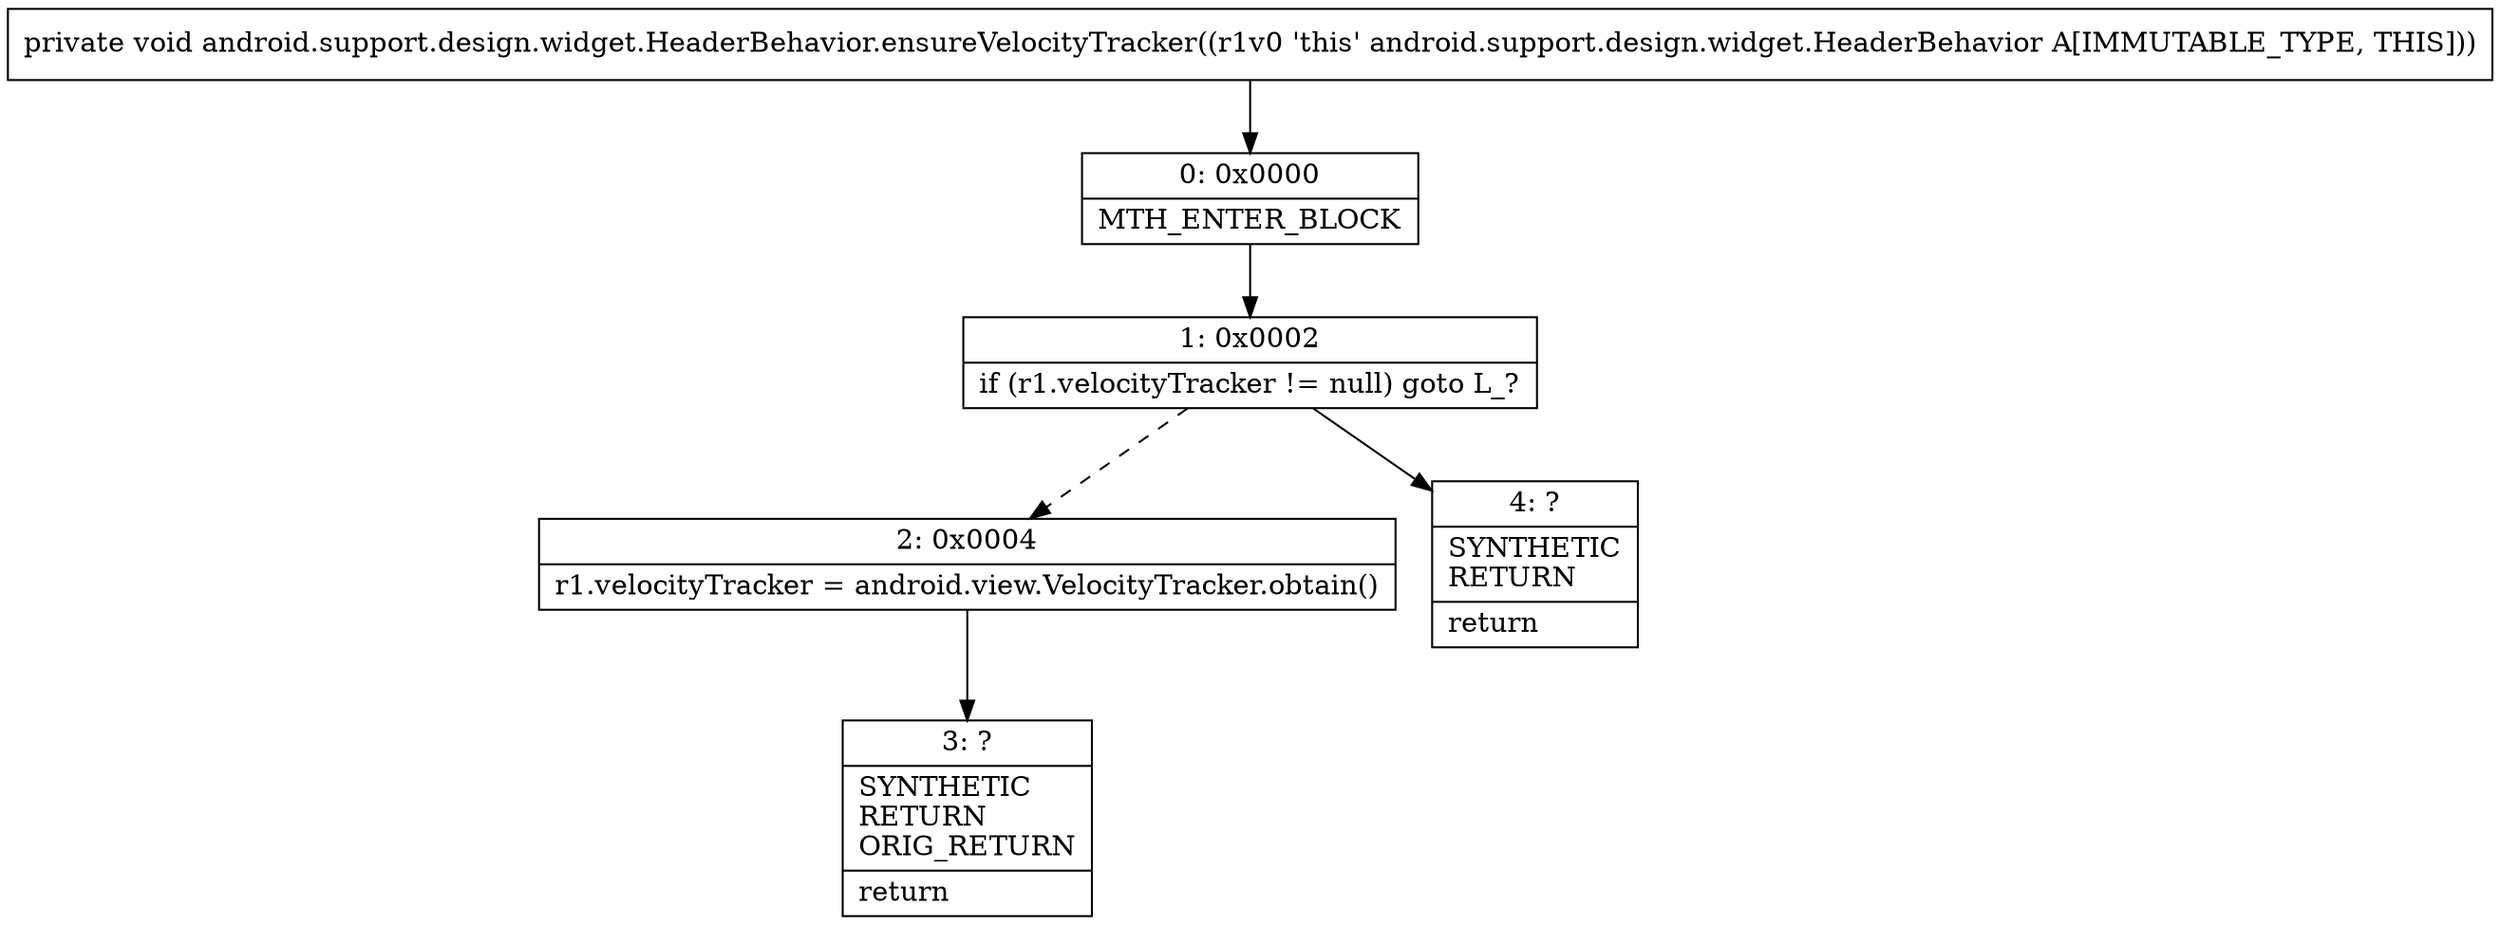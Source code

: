 digraph "CFG forandroid.support.design.widget.HeaderBehavior.ensureVelocityTracker()V" {
Node_0 [shape=record,label="{0\:\ 0x0000|MTH_ENTER_BLOCK\l}"];
Node_1 [shape=record,label="{1\:\ 0x0002|if (r1.velocityTracker != null) goto L_?\l}"];
Node_2 [shape=record,label="{2\:\ 0x0004|r1.velocityTracker = android.view.VelocityTracker.obtain()\l}"];
Node_3 [shape=record,label="{3\:\ ?|SYNTHETIC\lRETURN\lORIG_RETURN\l|return\l}"];
Node_4 [shape=record,label="{4\:\ ?|SYNTHETIC\lRETURN\l|return\l}"];
MethodNode[shape=record,label="{private void android.support.design.widget.HeaderBehavior.ensureVelocityTracker((r1v0 'this' android.support.design.widget.HeaderBehavior A[IMMUTABLE_TYPE, THIS])) }"];
MethodNode -> Node_0;
Node_0 -> Node_1;
Node_1 -> Node_2[style=dashed];
Node_1 -> Node_4;
Node_2 -> Node_3;
}

